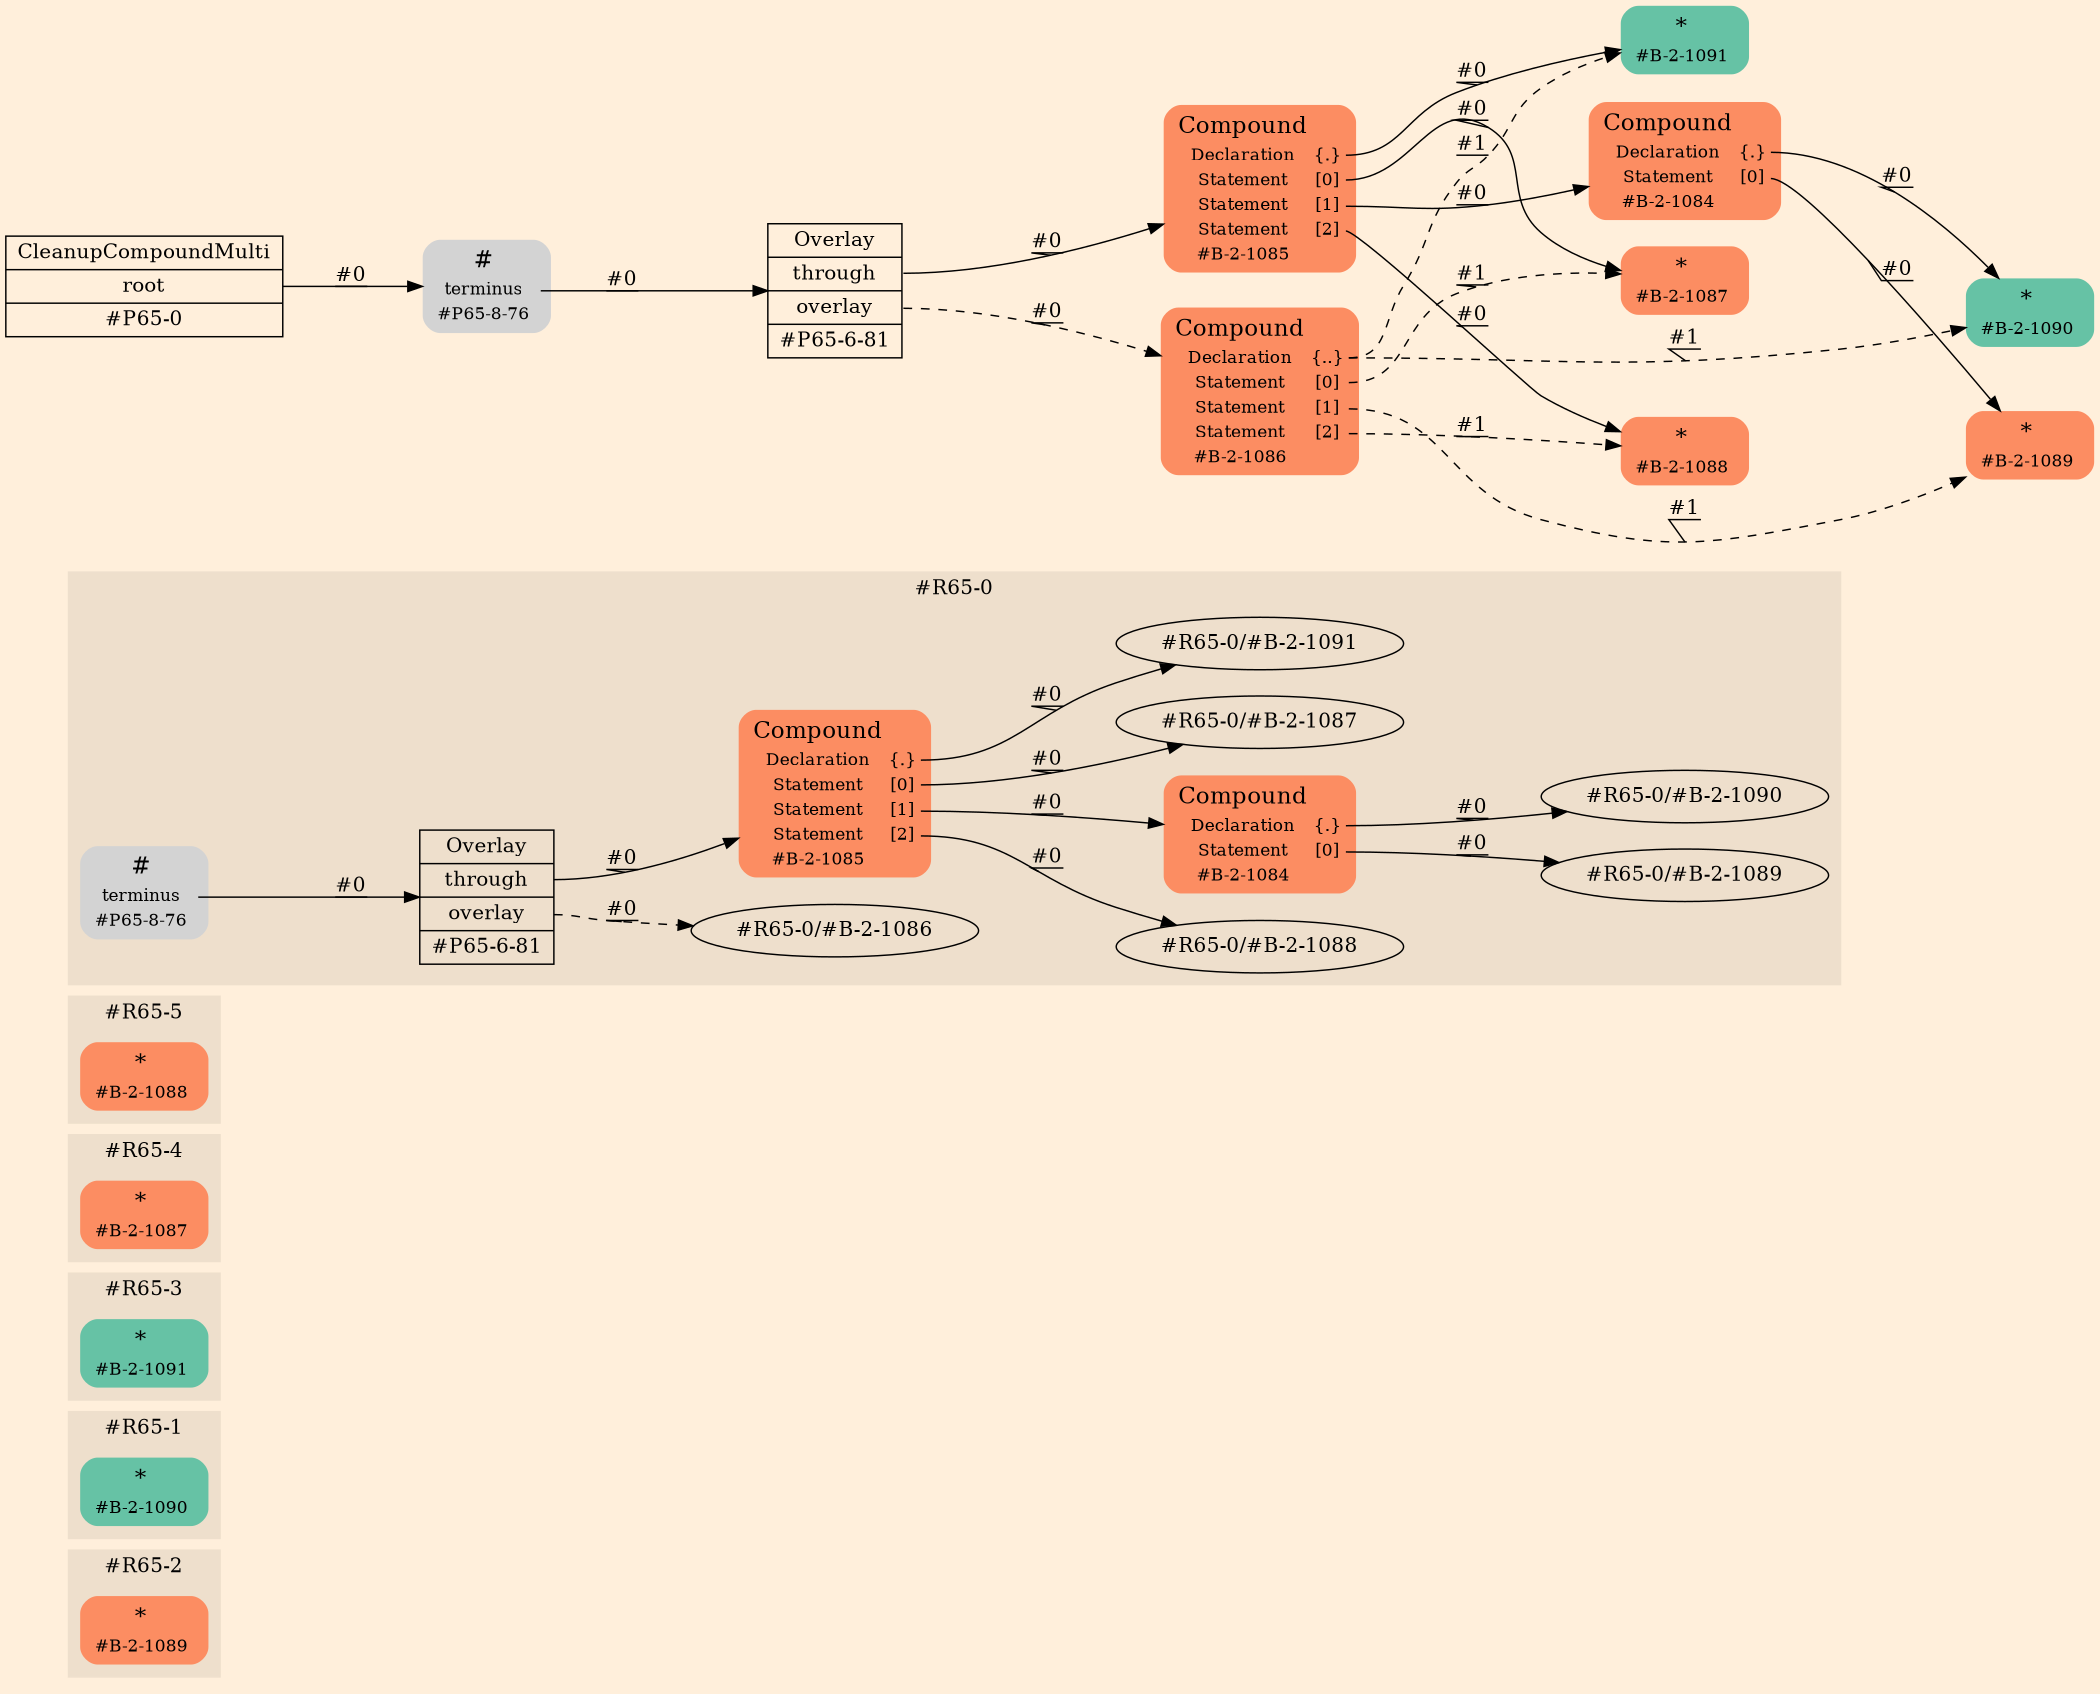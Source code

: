 digraph Inferno {
graph [
rankdir = "LR"
ranksep = 1.0
size = "14,20"
bgcolor = antiquewhite1
color = black
fontcolor = black
];
node [
];
subgraph "cluster#R65-2" {
label = "#R65-2"
style = "filled"
color = antiquewhite2
"#R65-2/#B-2-1089" [
shape = "plaintext"
fillcolor = "/set28/2"
label = <<TABLE BORDER="0" CELLBORDER="0" CELLSPACING="0">
 <TR>
  <TD><FONT POINT-SIZE="16.0">*</FONT></TD>
  <TD></TD>
 </TR>
 <TR>
  <TD>#B-2-1089</TD>
  <TD PORT="port0"></TD>
 </TR>
</TABLE>>
style = "rounded,filled"
fontsize = "12"
];
}
subgraph "cluster#R65-1" {
label = "#R65-1"
style = "filled"
color = antiquewhite2
"#R65-1/#B-2-1090" [
shape = "plaintext"
fillcolor = "/set28/1"
label = <<TABLE BORDER="0" CELLBORDER="0" CELLSPACING="0">
 <TR>
  <TD><FONT POINT-SIZE="16.0">*</FONT></TD>
  <TD></TD>
 </TR>
 <TR>
  <TD>#B-2-1090</TD>
  <TD PORT="port0"></TD>
 </TR>
</TABLE>>
style = "rounded,filled"
fontsize = "12"
];
}
subgraph "cluster#R65-3" {
label = "#R65-3"
style = "filled"
color = antiquewhite2
"#R65-3/#B-2-1091" [
shape = "plaintext"
fillcolor = "/set28/1"
label = <<TABLE BORDER="0" CELLBORDER="0" CELLSPACING="0">
 <TR>
  <TD><FONT POINT-SIZE="16.0">*</FONT></TD>
  <TD></TD>
 </TR>
 <TR>
  <TD>#B-2-1091</TD>
  <TD PORT="port0"></TD>
 </TR>
</TABLE>>
style = "rounded,filled"
fontsize = "12"
];
}
subgraph "cluster#R65-4" {
label = "#R65-4"
style = "filled"
color = antiquewhite2
"#R65-4/#B-2-1087" [
shape = "plaintext"
fillcolor = "/set28/2"
label = <<TABLE BORDER="0" CELLBORDER="0" CELLSPACING="0">
 <TR>
  <TD><FONT POINT-SIZE="16.0">*</FONT></TD>
  <TD></TD>
 </TR>
 <TR>
  <TD>#B-2-1087</TD>
  <TD PORT="port0"></TD>
 </TR>
</TABLE>>
style = "rounded,filled"
fontsize = "12"
];
}
subgraph "cluster#R65-5" {
label = "#R65-5"
style = "filled"
color = antiquewhite2
"#R65-5/#B-2-1088" [
shape = "plaintext"
fillcolor = "/set28/2"
label = <<TABLE BORDER="0" CELLBORDER="0" CELLSPACING="0">
 <TR>
  <TD><FONT POINT-SIZE="16.0">*</FONT></TD>
  <TD></TD>
 </TR>
 <TR>
  <TD>#B-2-1088</TD>
  <TD PORT="port0"></TD>
 </TR>
</TABLE>>
style = "rounded,filled"
fontsize = "12"
];
}
subgraph "cluster#R65-0" {
label = "#R65-0"
style = "filled"
color = antiquewhite2
"#R65-0/#B-2-1084" [
shape = "plaintext"
fillcolor = "/set28/2"
label = <<TABLE BORDER="0" CELLBORDER="0" CELLSPACING="0">
 <TR>
  <TD><FONT POINT-SIZE="16.0">Compound</FONT></TD>
  <TD></TD>
 </TR>
 <TR>
  <TD>Declaration</TD>
  <TD PORT="port0">{.}</TD>
 </TR>
 <TR>
  <TD>Statement</TD>
  <TD PORT="port1">[0]</TD>
 </TR>
 <TR>
  <TD>#B-2-1084</TD>
  <TD PORT="port2"></TD>
 </TR>
</TABLE>>
style = "rounded,filled"
fontsize = "12"
];
"#R65-0/#B-2-1085" [
shape = "plaintext"
fillcolor = "/set28/2"
label = <<TABLE BORDER="0" CELLBORDER="0" CELLSPACING="0">
 <TR>
  <TD><FONT POINT-SIZE="16.0">Compound</FONT></TD>
  <TD></TD>
 </TR>
 <TR>
  <TD>Declaration</TD>
  <TD PORT="port0">{.}</TD>
 </TR>
 <TR>
  <TD>Statement</TD>
  <TD PORT="port1">[0]</TD>
 </TR>
 <TR>
  <TD>Statement</TD>
  <TD PORT="port2">[1]</TD>
 </TR>
 <TR>
  <TD>Statement</TD>
  <TD PORT="port3">[2]</TD>
 </TR>
 <TR>
  <TD>#B-2-1085</TD>
  <TD PORT="port4"></TD>
 </TR>
</TABLE>>
style = "rounded,filled"
fontsize = "12"
];
"#R65-0/#P65-8-76" [
shape = "plaintext"
label = <<TABLE BORDER="0" CELLBORDER="0" CELLSPACING="0">
 <TR>
  <TD><FONT POINT-SIZE="16.0">#</FONT></TD>
  <TD></TD>
 </TR>
 <TR>
  <TD>terminus</TD>
  <TD PORT="port0"></TD>
 </TR>
 <TR>
  <TD>#P65-8-76</TD>
  <TD PORT="port1"></TD>
 </TR>
</TABLE>>
style = "rounded,filled"
fontsize = "12"
];
"#R65-0/#P65-6-81" [
shape = "record"
fillcolor = antiquewhite2
label = "<fixed> Overlay | <port0> through | <port1> overlay | <port2> #P65-6-81"
style = "filled"
fontsize = "14"
color = black
fontcolor = black
];
"#R65-0/#B-2-1084":port0 -> "#R65-0/#B-2-1090" [style="solid"
label = "#0"
decorate = true
color = black
fontcolor = black
];
"#R65-0/#B-2-1084":port1 -> "#R65-0/#B-2-1089" [style="solid"
label = "#0"
decorate = true
color = black
fontcolor = black
];
"#R65-0/#B-2-1085":port0 -> "#R65-0/#B-2-1091" [style="solid"
label = "#0"
decorate = true
color = black
fontcolor = black
];
"#R65-0/#B-2-1085":port1 -> "#R65-0/#B-2-1087" [style="solid"
label = "#0"
decorate = true
color = black
fontcolor = black
];
"#R65-0/#B-2-1085":port2 -> "#R65-0/#B-2-1084" [style="solid"
label = "#0"
decorate = true
color = black
fontcolor = black
];
"#R65-0/#B-2-1085":port3 -> "#R65-0/#B-2-1088" [style="solid"
label = "#0"
decorate = true
color = black
fontcolor = black
];
"#R65-0/#P65-8-76":port0 -> "#R65-0/#P65-6-81" [style="solid"
label = "#0"
decorate = true
color = black
fontcolor = black
];
"#R65-0/#P65-6-81":port0 -> "#R65-0/#B-2-1085" [style="solid"
label = "#0"
decorate = true
color = black
fontcolor = black
];
"#R65-0/#P65-6-81":port1 -> "#R65-0/#B-2-1086" [style="dashed"
label = "#0"
decorate = true
color = black
fontcolor = black
];
}
"CR#P65-0" [
shape = "record"
fillcolor = antiquewhite1
label = "<fixed> CleanupCompoundMulti | <port0> root | <port1> #P65-0"
style = "filled"
fontsize = "14"
color = black
fontcolor = black
];
"#P65-8-76" [
shape = "plaintext"
label = <<TABLE BORDER="0" CELLBORDER="0" CELLSPACING="0">
 <TR>
  <TD><FONT POINT-SIZE="16.0">#</FONT></TD>
  <TD></TD>
 </TR>
 <TR>
  <TD>terminus</TD>
  <TD PORT="port0"></TD>
 </TR>
 <TR>
  <TD>#P65-8-76</TD>
  <TD PORT="port1"></TD>
 </TR>
</TABLE>>
style = "rounded,filled"
fontsize = "12"
];
"#P65-6-81" [
shape = "record"
fillcolor = antiquewhite1
label = "<fixed> Overlay | <port0> through | <port1> overlay | <port2> #P65-6-81"
style = "filled"
fontsize = "14"
color = black
fontcolor = black
];
"#B-2-1085" [
shape = "plaintext"
fillcolor = "/set28/2"
label = <<TABLE BORDER="0" CELLBORDER="0" CELLSPACING="0">
 <TR>
  <TD><FONT POINT-SIZE="16.0">Compound</FONT></TD>
  <TD></TD>
 </TR>
 <TR>
  <TD>Declaration</TD>
  <TD PORT="port0">{.}</TD>
 </TR>
 <TR>
  <TD>Statement</TD>
  <TD PORT="port1">[0]</TD>
 </TR>
 <TR>
  <TD>Statement</TD>
  <TD PORT="port2">[1]</TD>
 </TR>
 <TR>
  <TD>Statement</TD>
  <TD PORT="port3">[2]</TD>
 </TR>
 <TR>
  <TD>#B-2-1085</TD>
  <TD PORT="port4"></TD>
 </TR>
</TABLE>>
style = "rounded,filled"
fontsize = "12"
];
"#B-2-1091" [
shape = "plaintext"
fillcolor = "/set28/1"
label = <<TABLE BORDER="0" CELLBORDER="0" CELLSPACING="0">
 <TR>
  <TD><FONT POINT-SIZE="16.0">*</FONT></TD>
  <TD></TD>
 </TR>
 <TR>
  <TD>#B-2-1091</TD>
  <TD PORT="port0"></TD>
 </TR>
</TABLE>>
style = "rounded,filled"
fontsize = "12"
];
"#B-2-1087" [
shape = "plaintext"
fillcolor = "/set28/2"
label = <<TABLE BORDER="0" CELLBORDER="0" CELLSPACING="0">
 <TR>
  <TD><FONT POINT-SIZE="16.0">*</FONT></TD>
  <TD></TD>
 </TR>
 <TR>
  <TD>#B-2-1087</TD>
  <TD PORT="port0"></TD>
 </TR>
</TABLE>>
style = "rounded,filled"
fontsize = "12"
];
"#B-2-1084" [
shape = "plaintext"
fillcolor = "/set28/2"
label = <<TABLE BORDER="0" CELLBORDER="0" CELLSPACING="0">
 <TR>
  <TD><FONT POINT-SIZE="16.0">Compound</FONT></TD>
  <TD></TD>
 </TR>
 <TR>
  <TD>Declaration</TD>
  <TD PORT="port0">{.}</TD>
 </TR>
 <TR>
  <TD>Statement</TD>
  <TD PORT="port1">[0]</TD>
 </TR>
 <TR>
  <TD>#B-2-1084</TD>
  <TD PORT="port2"></TD>
 </TR>
</TABLE>>
style = "rounded,filled"
fontsize = "12"
];
"#B-2-1090" [
shape = "plaintext"
fillcolor = "/set28/1"
label = <<TABLE BORDER="0" CELLBORDER="0" CELLSPACING="0">
 <TR>
  <TD><FONT POINT-SIZE="16.0">*</FONT></TD>
  <TD></TD>
 </TR>
 <TR>
  <TD>#B-2-1090</TD>
  <TD PORT="port0"></TD>
 </TR>
</TABLE>>
style = "rounded,filled"
fontsize = "12"
];
"#B-2-1089" [
shape = "plaintext"
fillcolor = "/set28/2"
label = <<TABLE BORDER="0" CELLBORDER="0" CELLSPACING="0">
 <TR>
  <TD><FONT POINT-SIZE="16.0">*</FONT></TD>
  <TD></TD>
 </TR>
 <TR>
  <TD>#B-2-1089</TD>
  <TD PORT="port0"></TD>
 </TR>
</TABLE>>
style = "rounded,filled"
fontsize = "12"
];
"#B-2-1088" [
shape = "plaintext"
fillcolor = "/set28/2"
label = <<TABLE BORDER="0" CELLBORDER="0" CELLSPACING="0">
 <TR>
  <TD><FONT POINT-SIZE="16.0">*</FONT></TD>
  <TD></TD>
 </TR>
 <TR>
  <TD>#B-2-1088</TD>
  <TD PORT="port0"></TD>
 </TR>
</TABLE>>
style = "rounded,filled"
fontsize = "12"
];
"#B-2-1086" [
shape = "plaintext"
fillcolor = "/set28/2"
label = <<TABLE BORDER="0" CELLBORDER="0" CELLSPACING="0">
 <TR>
  <TD><FONT POINT-SIZE="16.0">Compound</FONT></TD>
  <TD></TD>
 </TR>
 <TR>
  <TD>Declaration</TD>
  <TD PORT="port0">{..}</TD>
 </TR>
 <TR>
  <TD>Statement</TD>
  <TD PORT="port1">[0]</TD>
 </TR>
 <TR>
  <TD>Statement</TD>
  <TD PORT="port2">[1]</TD>
 </TR>
 <TR>
  <TD>Statement</TD>
  <TD PORT="port3">[2]</TD>
 </TR>
 <TR>
  <TD>#B-2-1086</TD>
  <TD PORT="port4"></TD>
 </TR>
</TABLE>>
style = "rounded,filled"
fontsize = "12"
];
"CR#P65-0":port0 -> "#P65-8-76" [style="solid"
label = "#0"
decorate = true
color = black
fontcolor = black
];
"#P65-8-76":port0 -> "#P65-6-81" [style="solid"
label = "#0"
decorate = true
color = black
fontcolor = black
];
"#P65-6-81":port0 -> "#B-2-1085" [style="solid"
label = "#0"
decorate = true
color = black
fontcolor = black
];
"#P65-6-81":port1 -> "#B-2-1086" [style="dashed"
label = "#0"
decorate = true
color = black
fontcolor = black
];
"#B-2-1085":port0 -> "#B-2-1091" [style="solid"
label = "#0"
decorate = true
color = black
fontcolor = black
];
"#B-2-1085":port1 -> "#B-2-1087" [style="solid"
label = "#0"
decorate = true
color = black
fontcolor = black
];
"#B-2-1085":port2 -> "#B-2-1084" [style="solid"
label = "#0"
decorate = true
color = black
fontcolor = black
];
"#B-2-1085":port3 -> "#B-2-1088" [style="solid"
label = "#0"
decorate = true
color = black
fontcolor = black
];
"#B-2-1084":port0 -> "#B-2-1090" [style="solid"
label = "#0"
decorate = true
color = black
fontcolor = black
];
"#B-2-1084":port1 -> "#B-2-1089" [style="solid"
label = "#0"
decorate = true
color = black
fontcolor = black
];
"#B-2-1086":port0 -> "#B-2-1090" [style="dashed"
label = "#1"
decorate = true
color = black
fontcolor = black
];
"#B-2-1086":port0 -> "#B-2-1091" [style="dashed"
label = "#1"
decorate = true
color = black
fontcolor = black
];
"#B-2-1086":port1 -> "#B-2-1087" [style="dashed"
label = "#1"
decorate = true
color = black
fontcolor = black
];
"#B-2-1086":port2 -> "#B-2-1089" [style="dashed"
label = "#1"
decorate = true
color = black
fontcolor = black
];
"#B-2-1086":port3 -> "#B-2-1088" [style="dashed"
label = "#1"
decorate = true
color = black
fontcolor = black
];
}
